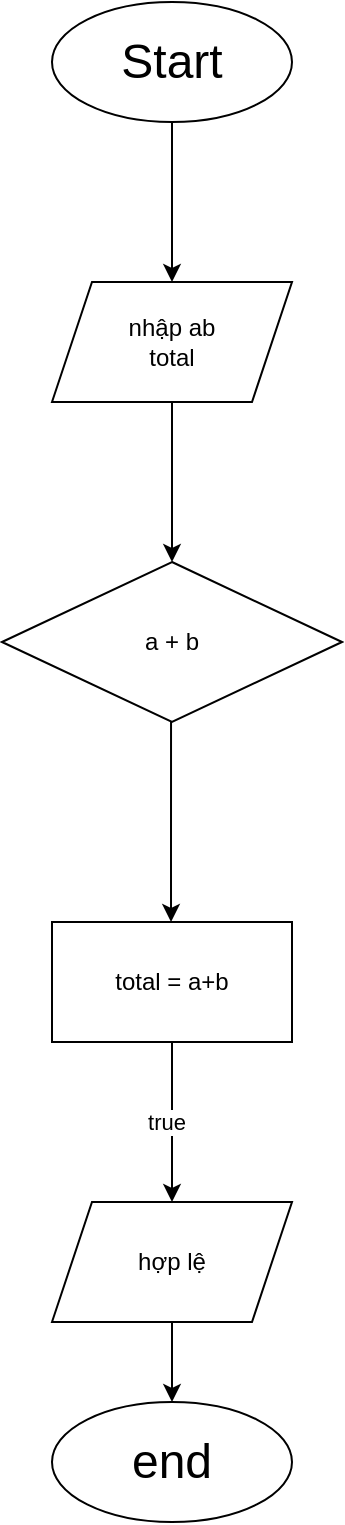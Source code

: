 <mxfile version="24.7.17">
  <diagram name="Trang-1" id="bMiknARZJnXVaoL8tnX3">
    <mxGraphModel dx="1061" dy="625" grid="1" gridSize="10" guides="1" tooltips="1" connect="1" arrows="1" fold="1" page="1" pageScale="1" pageWidth="827" pageHeight="1169" math="0" shadow="0">
      <root>
        <mxCell id="0" />
        <mxCell id="1" parent="0" />
        <mxCell id="c5IgZS8KUTy0unRA6LIm-13" style="edgeStyle=orthogonalEdgeStyle;rounded=0;orthogonalLoop=1;jettySize=auto;html=1;exitX=0.5;exitY=1;exitDx=0;exitDy=0;entryX=0.5;entryY=0;entryDx=0;entryDy=0;" parent="1" source="gOC3_Gfe7DvDGcyzSAZS-1" target="c5IgZS8KUTy0unRA6LIm-6" edge="1">
          <mxGeometry relative="1" as="geometry" />
        </mxCell>
        <object label="Start" start="" id="gOC3_Gfe7DvDGcyzSAZS-1">
          <mxCell style="ellipse;whiteSpace=wrap;html=1;fontSize=24;" parent="1" vertex="1">
            <mxGeometry x="530" y="20" width="120" height="60" as="geometry" />
          </mxCell>
        </object>
        <object label="end" start="" id="c5IgZS8KUTy0unRA6LIm-1">
          <mxCell style="ellipse;whiteSpace=wrap;html=1;fontSize=24;" parent="1" vertex="1">
            <mxGeometry x="530" y="720" width="120" height="60" as="geometry" />
          </mxCell>
        </object>
        <mxCell id="c5IgZS8KUTy0unRA6LIm-4" value="a + b" style="rhombus;whiteSpace=wrap;html=1;" parent="1" vertex="1">
          <mxGeometry x="505" y="300" width="170" height="80" as="geometry" />
        </mxCell>
        <mxCell id="c5IgZS8KUTy0unRA6LIm-18" style="edgeStyle=orthogonalEdgeStyle;rounded=0;orthogonalLoop=1;jettySize=auto;html=1;exitX=0.5;exitY=1;exitDx=0;exitDy=0;" parent="1" edge="1">
          <mxGeometry relative="1" as="geometry">
            <mxPoint x="589.52" y="380" as="sourcePoint" />
            <mxPoint x="589.52" y="480" as="targetPoint" />
            <Array as="points">
              <mxPoint x="589.52" y="450" />
              <mxPoint x="589.52" y="450" />
            </Array>
          </mxGeometry>
        </mxCell>
        <mxCell id="RoReMOkBkYpSv9IFZ_Ye-6" style="edgeStyle=orthogonalEdgeStyle;rounded=0;orthogonalLoop=1;jettySize=auto;html=1;exitX=0.5;exitY=1;exitDx=0;exitDy=0;entryX=0.5;entryY=0;entryDx=0;entryDy=0;" edge="1" parent="1" source="c5IgZS8KUTy0unRA6LIm-6" target="c5IgZS8KUTy0unRA6LIm-4">
          <mxGeometry relative="1" as="geometry" />
        </mxCell>
        <mxCell id="c5IgZS8KUTy0unRA6LIm-6" value="nhập ab&lt;div&gt;total&lt;/div&gt;" style="shape=parallelogram;perimeter=parallelogramPerimeter;whiteSpace=wrap;html=1;fixedSize=1;" parent="1" vertex="1">
          <mxGeometry x="530" y="160" width="120" height="60" as="geometry" />
        </mxCell>
        <mxCell id="RoReMOkBkYpSv9IFZ_Ye-8" style="edgeStyle=orthogonalEdgeStyle;rounded=0;orthogonalLoop=1;jettySize=auto;html=1;exitX=0.5;exitY=1;exitDx=0;exitDy=0;entryX=0.5;entryY=0;entryDx=0;entryDy=0;" edge="1" parent="1" source="c5IgZS8KUTy0unRA6LIm-9" target="c5IgZS8KUTy0unRA6LIm-11">
          <mxGeometry relative="1" as="geometry" />
        </mxCell>
        <mxCell id="RoReMOkBkYpSv9IFZ_Ye-10" value="true" style="edgeLabel;html=1;align=center;verticalAlign=middle;resizable=0;points=[];" vertex="1" connectable="0" parent="RoReMOkBkYpSv9IFZ_Ye-8">
          <mxGeometry x="-0.006" y="-3" relative="1" as="geometry">
            <mxPoint as="offset" />
          </mxGeometry>
        </mxCell>
        <mxCell id="c5IgZS8KUTy0unRA6LIm-9" value="total = a+b" style="rounded=0;whiteSpace=wrap;html=1;" parent="1" vertex="1">
          <mxGeometry x="530" y="480" width="120" height="60" as="geometry" />
        </mxCell>
        <mxCell id="RoReMOkBkYpSv9IFZ_Ye-9" style="edgeStyle=orthogonalEdgeStyle;rounded=0;orthogonalLoop=1;jettySize=auto;html=1;exitX=0.5;exitY=1;exitDx=0;exitDy=0;entryX=0.5;entryY=0;entryDx=0;entryDy=0;" edge="1" parent="1" source="c5IgZS8KUTy0unRA6LIm-11" target="c5IgZS8KUTy0unRA6LIm-1">
          <mxGeometry relative="1" as="geometry" />
        </mxCell>
        <mxCell id="c5IgZS8KUTy0unRA6LIm-11" value="hợp lệ" style="shape=parallelogram;perimeter=parallelogramPerimeter;whiteSpace=wrap;html=1;fixedSize=1;" parent="1" vertex="1">
          <mxGeometry x="530" y="620" width="120" height="60" as="geometry" />
        </mxCell>
      </root>
    </mxGraphModel>
  </diagram>
</mxfile>
